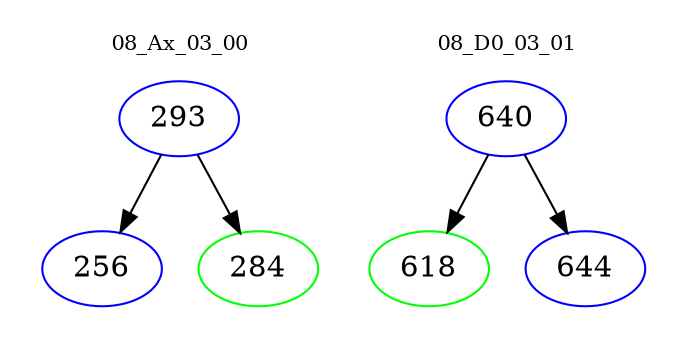 digraph{
subgraph cluster_0 {
color = white
label = "08_Ax_03_00";
fontsize=10;
T0_293 [label="293", color="blue"]
T0_293 -> T0_256 [color="black"]
T0_256 [label="256", color="blue"]
T0_293 -> T0_284 [color="black"]
T0_284 [label="284", color="green"]
}
subgraph cluster_1 {
color = white
label = "08_D0_03_01";
fontsize=10;
T1_640 [label="640", color="blue"]
T1_640 -> T1_618 [color="black"]
T1_618 [label="618", color="green"]
T1_640 -> T1_644 [color="black"]
T1_644 [label="644", color="blue"]
}
}
